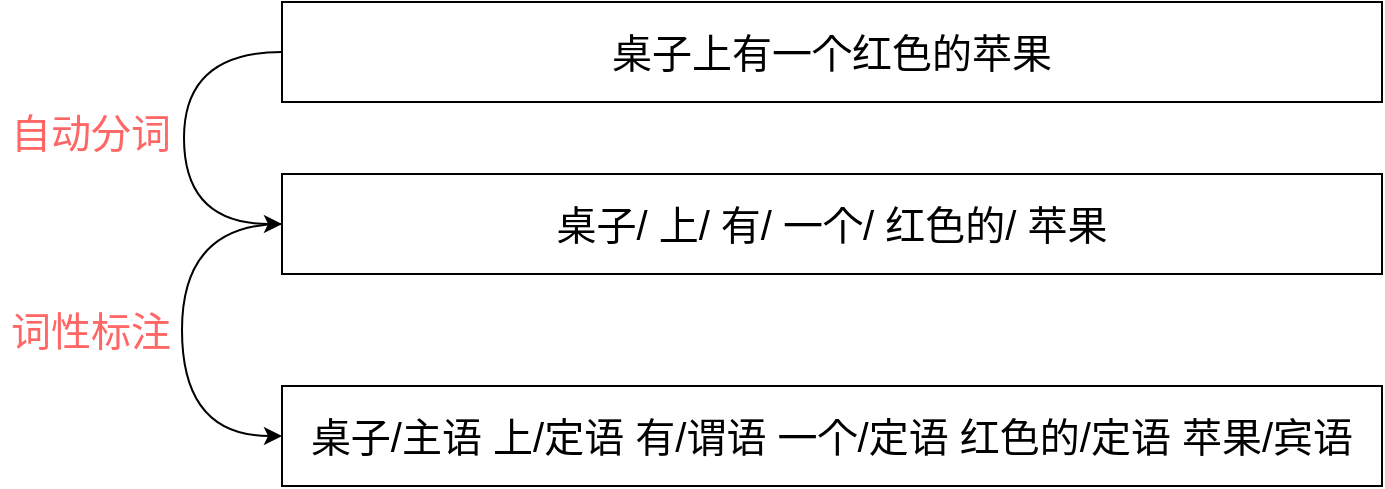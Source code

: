 <mxfile version="14.6.5" type="github">
  <diagram id="xdDbnw0HpYW_l1XXmXJl" name="Page-1">
    <mxGraphModel dx="1550" dy="836" grid="0" gridSize="10" guides="1" tooltips="1" connect="1" arrows="1" fold="1" page="1" pageScale="1" pageWidth="827" pageHeight="1169" math="0" shadow="0">
      <root>
        <mxCell id="0" />
        <mxCell id="1" parent="0" />
        <mxCell id="YrDU98_IJ1W9zpBqfQIf-28" style="edgeStyle=orthogonalEdgeStyle;rounded=0;orthogonalLoop=1;jettySize=auto;html=1;exitX=0;exitY=0.5;exitDx=0;exitDy=0;entryX=0;entryY=0.5;entryDx=0;entryDy=0;curved=1;" edge="1" parent="1" source="YrDU98_IJ1W9zpBqfQIf-18" target="YrDU98_IJ1W9zpBqfQIf-25">
          <mxGeometry relative="1" as="geometry">
            <Array as="points">
              <mxPoint x="120" y="194" />
              <mxPoint x="120" y="280" />
            </Array>
          </mxGeometry>
        </mxCell>
        <mxCell id="YrDU98_IJ1W9zpBqfQIf-18" value="&lt;font style=&quot;font-size: 20px&quot;&gt;桌子上有一个红色的苹果&lt;/font&gt;" style="rounded=0;whiteSpace=wrap;html=1;" vertex="1" parent="1">
          <mxGeometry x="169" y="169" width="550" height="50" as="geometry" />
        </mxCell>
        <mxCell id="YrDU98_IJ1W9zpBqfQIf-29" style="edgeStyle=orthogonalEdgeStyle;curved=1;rounded=0;orthogonalLoop=1;jettySize=auto;html=1;exitX=0;exitY=0.5;exitDx=0;exitDy=0;entryX=0;entryY=0.5;entryDx=0;entryDy=0;" edge="1" parent="1" source="YrDU98_IJ1W9zpBqfQIf-25" target="YrDU98_IJ1W9zpBqfQIf-26">
          <mxGeometry relative="1" as="geometry">
            <Array as="points">
              <mxPoint x="119" y="280" />
              <mxPoint x="119" y="386" />
            </Array>
          </mxGeometry>
        </mxCell>
        <mxCell id="YrDU98_IJ1W9zpBqfQIf-25" value="&lt;font style=&quot;font-size: 20px&quot;&gt;桌子/ 上/ 有/ 一个/ 红色的/ 苹果&lt;/font&gt;" style="rounded=0;whiteSpace=wrap;html=1;" vertex="1" parent="1">
          <mxGeometry x="169" y="255" width="550" height="50" as="geometry" />
        </mxCell>
        <mxCell id="YrDU98_IJ1W9zpBqfQIf-26" value="&lt;font style=&quot;font-size: 20px&quot;&gt;桌子/主语 上/定语 有/谓语 一个/定语 红色的/定语 苹果/宾语&lt;/font&gt;" style="rounded=0;whiteSpace=wrap;html=1;" vertex="1" parent="1">
          <mxGeometry x="169" y="361" width="550" height="50" as="geometry" />
        </mxCell>
        <mxCell id="YrDU98_IJ1W9zpBqfQIf-31" value="&lt;font style=&quot;font-size: 20px&quot; color=&quot;#ff6666&quot;&gt;词性标注&lt;/font&gt;" style="text;html=1;align=center;verticalAlign=middle;resizable=0;points=[];autosize=1;strokeColor=none;" vertex="1" parent="1">
          <mxGeometry x="28" y="323" width="90" height="20" as="geometry" />
        </mxCell>
        <mxCell id="YrDU98_IJ1W9zpBqfQIf-32" value="&lt;font style=&quot;font-size: 20px&quot; color=&quot;#ff6666&quot;&gt;自动分词&lt;/font&gt;" style="text;html=1;align=center;verticalAlign=middle;resizable=0;points=[];autosize=1;strokeColor=none;" vertex="1" parent="1">
          <mxGeometry x="28" y="224" width="90" height="20" as="geometry" />
        </mxCell>
      </root>
    </mxGraphModel>
  </diagram>
</mxfile>
